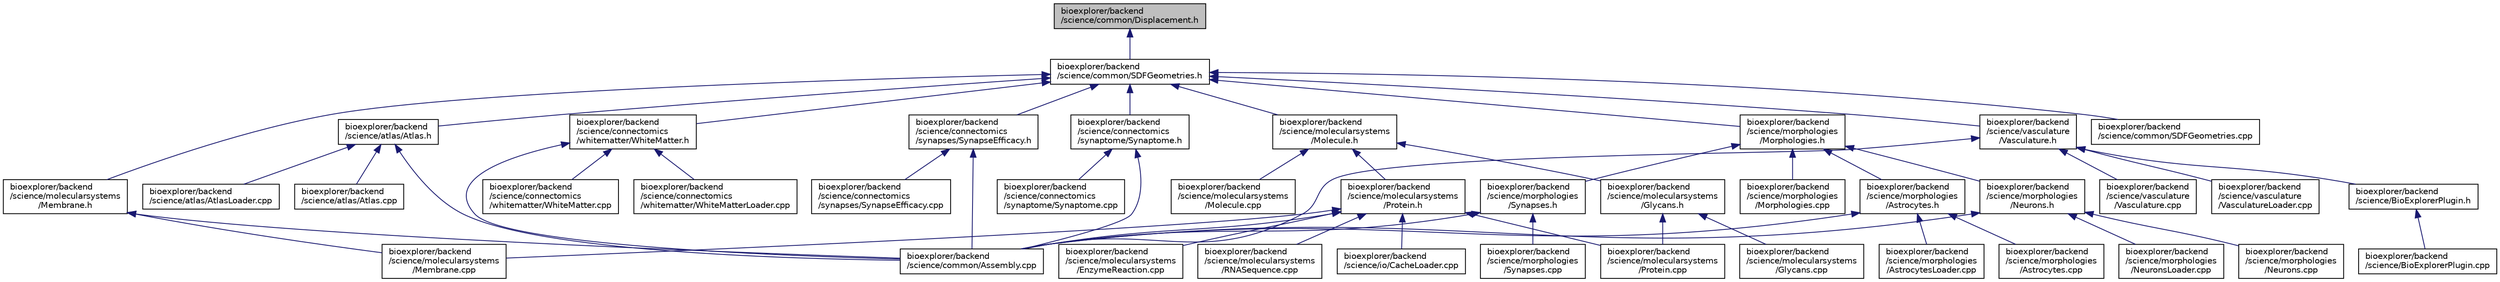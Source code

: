 digraph "bioexplorer/backend/science/common/Displacement.h"
{
 // LATEX_PDF_SIZE
  edge [fontname="Helvetica",fontsize="10",labelfontname="Helvetica",labelfontsize="10"];
  node [fontname="Helvetica",fontsize="10",shape=record];
  Node1 [label="bioexplorer/backend\l/science/common/Displacement.h",height=0.2,width=0.4,color="black", fillcolor="grey75", style="filled", fontcolor="black",tooltip=" "];
  Node1 -> Node2 [dir="back",color="midnightblue",fontsize="10",style="solid",fontname="Helvetica"];
  Node2 [label="bioexplorer/backend\l/science/common/SDFGeometries.h",height=0.2,width=0.4,color="black", fillcolor="white", style="filled",URL="$d4/d68/bioexplorer_2backend_2science_2common_2SDFGeometries_8h.html",tooltip=" "];
  Node2 -> Node3 [dir="back",color="midnightblue",fontsize="10",style="solid",fontname="Helvetica"];
  Node3 [label="bioexplorer/backend\l/science/atlas/Atlas.h",height=0.2,width=0.4,color="black", fillcolor="white", style="filled",URL="$d4/ddd/Atlas_8h.html",tooltip=" "];
  Node3 -> Node4 [dir="back",color="midnightblue",fontsize="10",style="solid",fontname="Helvetica"];
  Node4 [label="bioexplorer/backend\l/science/atlas/Atlas.cpp",height=0.2,width=0.4,color="black", fillcolor="white", style="filled",URL="$d3/db5/Atlas_8cpp.html",tooltip=" "];
  Node3 -> Node5 [dir="back",color="midnightblue",fontsize="10",style="solid",fontname="Helvetica"];
  Node5 [label="bioexplorer/backend\l/science/atlas/AtlasLoader.cpp",height=0.2,width=0.4,color="black", fillcolor="white", style="filled",URL="$de/d5d/AtlasLoader_8cpp.html",tooltip=" "];
  Node3 -> Node6 [dir="back",color="midnightblue",fontsize="10",style="solid",fontname="Helvetica"];
  Node6 [label="bioexplorer/backend\l/science/common/Assembly.cpp",height=0.2,width=0.4,color="black", fillcolor="white", style="filled",URL="$df/d5c/Assembly_8cpp.html",tooltip=" "];
  Node2 -> Node7 [dir="back",color="midnightblue",fontsize="10",style="solid",fontname="Helvetica"];
  Node7 [label="bioexplorer/backend\l/science/common/SDFGeometries.cpp",height=0.2,width=0.4,color="black", fillcolor="white", style="filled",URL="$d1/dbf/bioexplorer_2backend_2science_2common_2SDFGeometries_8cpp.html",tooltip=" "];
  Node2 -> Node8 [dir="back",color="midnightblue",fontsize="10",style="solid",fontname="Helvetica"];
  Node8 [label="bioexplorer/backend\l/science/connectomics\l/synapses/SynapseEfficacy.h",height=0.2,width=0.4,color="black", fillcolor="white", style="filled",URL="$da/def/SynapseEfficacy_8h.html",tooltip=" "];
  Node8 -> Node6 [dir="back",color="midnightblue",fontsize="10",style="solid",fontname="Helvetica"];
  Node8 -> Node9 [dir="back",color="midnightblue",fontsize="10",style="solid",fontname="Helvetica"];
  Node9 [label="bioexplorer/backend\l/science/connectomics\l/synapses/SynapseEfficacy.cpp",height=0.2,width=0.4,color="black", fillcolor="white", style="filled",URL="$d7/d27/SynapseEfficacy_8cpp.html",tooltip=" "];
  Node2 -> Node10 [dir="back",color="midnightblue",fontsize="10",style="solid",fontname="Helvetica"];
  Node10 [label="bioexplorer/backend\l/science/connectomics\l/synaptome/Synaptome.h",height=0.2,width=0.4,color="black", fillcolor="white", style="filled",URL="$d1/d9c/Synaptome_8h.html",tooltip=" "];
  Node10 -> Node6 [dir="back",color="midnightblue",fontsize="10",style="solid",fontname="Helvetica"];
  Node10 -> Node11 [dir="back",color="midnightblue",fontsize="10",style="solid",fontname="Helvetica"];
  Node11 [label="bioexplorer/backend\l/science/connectomics\l/synaptome/Synaptome.cpp",height=0.2,width=0.4,color="black", fillcolor="white", style="filled",URL="$d3/d14/Synaptome_8cpp.html",tooltip=" "];
  Node2 -> Node12 [dir="back",color="midnightblue",fontsize="10",style="solid",fontname="Helvetica"];
  Node12 [label="bioexplorer/backend\l/science/connectomics\l/whitematter/WhiteMatter.h",height=0.2,width=0.4,color="black", fillcolor="white", style="filled",URL="$d1/d67/WhiteMatter_8h.html",tooltip=" "];
  Node12 -> Node6 [dir="back",color="midnightblue",fontsize="10",style="solid",fontname="Helvetica"];
  Node12 -> Node13 [dir="back",color="midnightblue",fontsize="10",style="solid",fontname="Helvetica"];
  Node13 [label="bioexplorer/backend\l/science/connectomics\l/whitematter/WhiteMatter.cpp",height=0.2,width=0.4,color="black", fillcolor="white", style="filled",URL="$db/d99/WhiteMatter_8cpp.html",tooltip=" "];
  Node12 -> Node14 [dir="back",color="midnightblue",fontsize="10",style="solid",fontname="Helvetica"];
  Node14 [label="bioexplorer/backend\l/science/connectomics\l/whitematter/WhiteMatterLoader.cpp",height=0.2,width=0.4,color="black", fillcolor="white", style="filled",URL="$df/d63/WhiteMatterLoader_8cpp.html",tooltip=" "];
  Node2 -> Node15 [dir="back",color="midnightblue",fontsize="10",style="solid",fontname="Helvetica"];
  Node15 [label="bioexplorer/backend\l/science/molecularsystems\l/Membrane.h",height=0.2,width=0.4,color="black", fillcolor="white", style="filled",URL="$d1/d66/Membrane_8h.html",tooltip=" "];
  Node15 -> Node6 [dir="back",color="midnightblue",fontsize="10",style="solid",fontname="Helvetica"];
  Node15 -> Node16 [dir="back",color="midnightblue",fontsize="10",style="solid",fontname="Helvetica"];
  Node16 [label="bioexplorer/backend\l/science/molecularsystems\l/Membrane.cpp",height=0.2,width=0.4,color="black", fillcolor="white", style="filled",URL="$d9/d00/Membrane_8cpp.html",tooltip=" "];
  Node2 -> Node17 [dir="back",color="midnightblue",fontsize="10",style="solid",fontname="Helvetica"];
  Node17 [label="bioexplorer/backend\l/science/molecularsystems\l/Molecule.h",height=0.2,width=0.4,color="black", fillcolor="white", style="filled",URL="$d4/dbe/Molecule_8h.html",tooltip=" "];
  Node17 -> Node18 [dir="back",color="midnightblue",fontsize="10",style="solid",fontname="Helvetica"];
  Node18 [label="bioexplorer/backend\l/science/molecularsystems\l/Glycans.h",height=0.2,width=0.4,color="black", fillcolor="white", style="filled",URL="$df/de2/Glycans_8h.html",tooltip=" "];
  Node18 -> Node19 [dir="back",color="midnightblue",fontsize="10",style="solid",fontname="Helvetica"];
  Node19 [label="bioexplorer/backend\l/science/molecularsystems\l/Glycans.cpp",height=0.2,width=0.4,color="black", fillcolor="white", style="filled",URL="$d2/ddb/Glycans_8cpp.html",tooltip=" "];
  Node18 -> Node20 [dir="back",color="midnightblue",fontsize="10",style="solid",fontname="Helvetica"];
  Node20 [label="bioexplorer/backend\l/science/molecularsystems\l/Protein.cpp",height=0.2,width=0.4,color="black", fillcolor="white", style="filled",URL="$d1/dc7/Protein_8cpp.html",tooltip=" "];
  Node17 -> Node21 [dir="back",color="midnightblue",fontsize="10",style="solid",fontname="Helvetica"];
  Node21 [label="bioexplorer/backend\l/science/molecularsystems\l/Molecule.cpp",height=0.2,width=0.4,color="black", fillcolor="white", style="filled",URL="$dc/db1/Molecule_8cpp.html",tooltip=" "];
  Node17 -> Node22 [dir="back",color="midnightblue",fontsize="10",style="solid",fontname="Helvetica"];
  Node22 [label="bioexplorer/backend\l/science/molecularsystems\l/Protein.h",height=0.2,width=0.4,color="black", fillcolor="white", style="filled",URL="$d2/d6d/Protein_8h.html",tooltip=" "];
  Node22 -> Node6 [dir="back",color="midnightblue",fontsize="10",style="solid",fontname="Helvetica"];
  Node22 -> Node23 [dir="back",color="midnightblue",fontsize="10",style="solid",fontname="Helvetica"];
  Node23 [label="bioexplorer/backend\l/science/io/CacheLoader.cpp",height=0.2,width=0.4,color="black", fillcolor="white", style="filled",URL="$d5/dec/CacheLoader_8cpp.html",tooltip=" "];
  Node22 -> Node24 [dir="back",color="midnightblue",fontsize="10",style="solid",fontname="Helvetica"];
  Node24 [label="bioexplorer/backend\l/science/molecularsystems\l/EnzymeReaction.cpp",height=0.2,width=0.4,color="black", fillcolor="white", style="filled",URL="$db/dd8/EnzymeReaction_8cpp.html",tooltip=" "];
  Node22 -> Node16 [dir="back",color="midnightblue",fontsize="10",style="solid",fontname="Helvetica"];
  Node22 -> Node20 [dir="back",color="midnightblue",fontsize="10",style="solid",fontname="Helvetica"];
  Node22 -> Node25 [dir="back",color="midnightblue",fontsize="10",style="solid",fontname="Helvetica"];
  Node25 [label="bioexplorer/backend\l/science/molecularsystems\l/RNASequence.cpp",height=0.2,width=0.4,color="black", fillcolor="white", style="filled",URL="$da/d80/RNASequence_8cpp.html",tooltip=" "];
  Node2 -> Node26 [dir="back",color="midnightblue",fontsize="10",style="solid",fontname="Helvetica"];
  Node26 [label="bioexplorer/backend\l/science/morphologies\l/Morphologies.h",height=0.2,width=0.4,color="black", fillcolor="white", style="filled",URL="$d6/dab/Morphologies_8h.html",tooltip=" "];
  Node26 -> Node27 [dir="back",color="midnightblue",fontsize="10",style="solid",fontname="Helvetica"];
  Node27 [label="bioexplorer/backend\l/science/morphologies\l/Astrocytes.h",height=0.2,width=0.4,color="black", fillcolor="white", style="filled",URL="$df/d88/Astrocytes_8h.html",tooltip=" "];
  Node27 -> Node6 [dir="back",color="midnightblue",fontsize="10",style="solid",fontname="Helvetica"];
  Node27 -> Node28 [dir="back",color="midnightblue",fontsize="10",style="solid",fontname="Helvetica"];
  Node28 [label="bioexplorer/backend\l/science/morphologies\l/Astrocytes.cpp",height=0.2,width=0.4,color="black", fillcolor="white", style="filled",URL="$da/db7/Astrocytes_8cpp.html",tooltip=" "];
  Node27 -> Node29 [dir="back",color="midnightblue",fontsize="10",style="solid",fontname="Helvetica"];
  Node29 [label="bioexplorer/backend\l/science/morphologies\l/AstrocytesLoader.cpp",height=0.2,width=0.4,color="black", fillcolor="white", style="filled",URL="$da/d87/AstrocytesLoader_8cpp.html",tooltip=" "];
  Node26 -> Node30 [dir="back",color="midnightblue",fontsize="10",style="solid",fontname="Helvetica"];
  Node30 [label="bioexplorer/backend\l/science/morphologies\l/Morphologies.cpp",height=0.2,width=0.4,color="black", fillcolor="white", style="filled",URL="$db/d60/Morphologies_8cpp.html",tooltip=" "];
  Node26 -> Node31 [dir="back",color="midnightblue",fontsize="10",style="solid",fontname="Helvetica"];
  Node31 [label="bioexplorer/backend\l/science/morphologies\l/Neurons.h",height=0.2,width=0.4,color="black", fillcolor="white", style="filled",URL="$dd/de9/Neurons_8h.html",tooltip=" "];
  Node31 -> Node6 [dir="back",color="midnightblue",fontsize="10",style="solid",fontname="Helvetica"];
  Node31 -> Node32 [dir="back",color="midnightblue",fontsize="10",style="solid",fontname="Helvetica"];
  Node32 [label="bioexplorer/backend\l/science/morphologies\l/Neurons.cpp",height=0.2,width=0.4,color="black", fillcolor="white", style="filled",URL="$dc/d88/Neurons_8cpp.html",tooltip=" "];
  Node31 -> Node33 [dir="back",color="midnightblue",fontsize="10",style="solid",fontname="Helvetica"];
  Node33 [label="bioexplorer/backend\l/science/morphologies\l/NeuronsLoader.cpp",height=0.2,width=0.4,color="black", fillcolor="white", style="filled",URL="$d0/d35/NeuronsLoader_8cpp.html",tooltip=" "];
  Node26 -> Node34 [dir="back",color="midnightblue",fontsize="10",style="solid",fontname="Helvetica"];
  Node34 [label="bioexplorer/backend\l/science/morphologies\l/Synapses.h",height=0.2,width=0.4,color="black", fillcolor="white", style="filled",URL="$d0/d0e/Synapses_8h.html",tooltip=" "];
  Node34 -> Node6 [dir="back",color="midnightblue",fontsize="10",style="solid",fontname="Helvetica"];
  Node34 -> Node35 [dir="back",color="midnightblue",fontsize="10",style="solid",fontname="Helvetica"];
  Node35 [label="bioexplorer/backend\l/science/morphologies\l/Synapses.cpp",height=0.2,width=0.4,color="black", fillcolor="white", style="filled",URL="$df/db9/Synapses_8cpp.html",tooltip=" "];
  Node2 -> Node36 [dir="back",color="midnightblue",fontsize="10",style="solid",fontname="Helvetica"];
  Node36 [label="bioexplorer/backend\l/science/vasculature\l/Vasculature.h",height=0.2,width=0.4,color="black", fillcolor="white", style="filled",URL="$d2/dc5/Vasculature_8h.html",tooltip=" "];
  Node36 -> Node37 [dir="back",color="midnightblue",fontsize="10",style="solid",fontname="Helvetica"];
  Node37 [label="bioexplorer/backend\l/science/BioExplorerPlugin.h",height=0.2,width=0.4,color="black", fillcolor="white", style="filled",URL="$d1/d09/BioExplorerPlugin_8h.html",tooltip=" "];
  Node37 -> Node38 [dir="back",color="midnightblue",fontsize="10",style="solid",fontname="Helvetica"];
  Node38 [label="bioexplorer/backend\l/science/BioExplorerPlugin.cpp",height=0.2,width=0.4,color="black", fillcolor="white", style="filled",URL="$d2/d19/BioExplorerPlugin_8cpp.html",tooltip=" "];
  Node36 -> Node6 [dir="back",color="midnightblue",fontsize="10",style="solid",fontname="Helvetica"];
  Node36 -> Node39 [dir="back",color="midnightblue",fontsize="10",style="solid",fontname="Helvetica"];
  Node39 [label="bioexplorer/backend\l/science/vasculature\l/Vasculature.cpp",height=0.2,width=0.4,color="black", fillcolor="white", style="filled",URL="$d2/df8/Vasculature_8cpp.html",tooltip=" "];
  Node36 -> Node40 [dir="back",color="midnightblue",fontsize="10",style="solid",fontname="Helvetica"];
  Node40 [label="bioexplorer/backend\l/science/vasculature\l/VasculatureLoader.cpp",height=0.2,width=0.4,color="black", fillcolor="white", style="filled",URL="$d2/d80/VasculatureLoader_8cpp.html",tooltip=" "];
}
